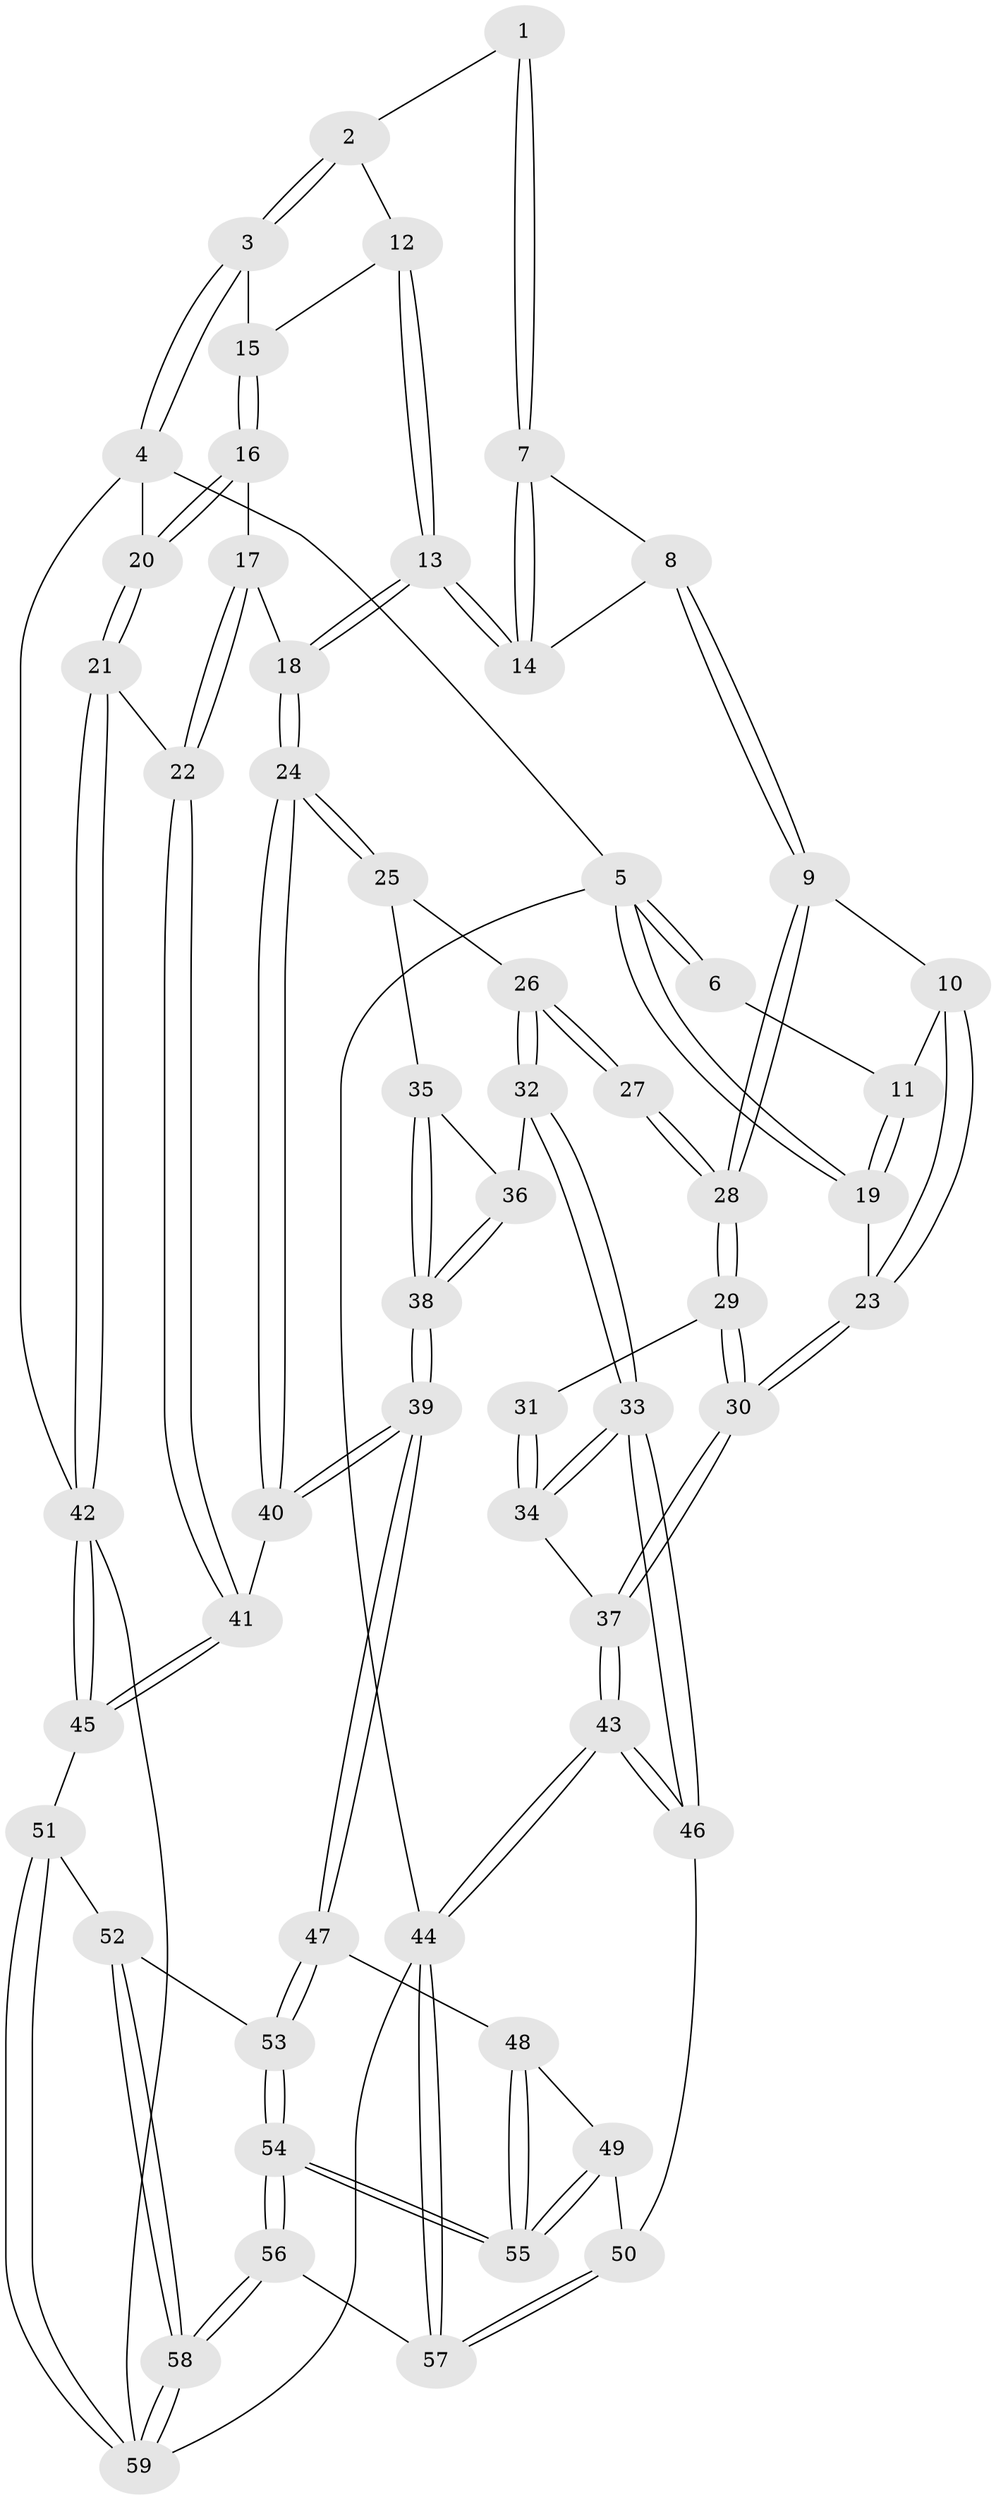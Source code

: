 // coarse degree distribution, {3: 0.11764705882352941, 4: 0.47058823529411764, 6: 0.11764705882352941, 5: 0.29411764705882354}
// Generated by graph-tools (version 1.1) at 2025/24/03/03/25 07:24:34]
// undirected, 59 vertices, 144 edges
graph export_dot {
graph [start="1"]
  node [color=gray90,style=filled];
  1 [pos="+0.473066230938375+0"];
  2 [pos="+0.4783555457378973+0"];
  3 [pos="+1+0"];
  4 [pos="+1+0"];
  5 [pos="+0+0"];
  6 [pos="+0.148211370122223+0"];
  7 [pos="+0.46667967270115096+0"];
  8 [pos="+0.3178853571096763+0.19380955890777746"];
  9 [pos="+0.2624727450216115+0.2111359905332131"];
  10 [pos="+0.22360687345660119+0.17505302466924547"];
  11 [pos="+0.1753622640437718+0.09972182621987606"];
  12 [pos="+0.5917844849765392+0.06694902080722195"];
  13 [pos="+0.5236561496320558+0.2562660354800974"];
  14 [pos="+0.47432841306193024+0.23461187654863966"];
  15 [pos="+0.6494531268209663+0.08072802999651907"];
  16 [pos="+0.8025441698327777+0.16805734119194032"];
  17 [pos="+0.7893437994563838+0.1857880206974176"];
  18 [pos="+0.5731441966502766+0.3242599253583428"];
  19 [pos="+0+0.15012684116492542"];
  20 [pos="+1+0"];
  21 [pos="+1+0.36316645581985146"];
  22 [pos="+0.8417207769356156+0.4891772922509535"];
  23 [pos="+0+0.2915373208412398"];
  24 [pos="+0.5781687011803666+0.4461130996484588"];
  25 [pos="+0.2784099671711278+0.3810889689251702"];
  26 [pos="+0.2608885691126893+0.36634175568949334"];
  27 [pos="+0.25926500765707045+0.3641937496893039"];
  28 [pos="+0.26017964906709357+0.21847676777791522"];
  29 [pos="+0+0.3575901779883112"];
  30 [pos="+0+0.37771469537607766"];
  31 [pos="+0.17526913802439026+0.4075161632825445"];
  32 [pos="+0.2027514960473168+0.608047633293618"];
  33 [pos="+0.18556356511038122+0.6109515230218148"];
  34 [pos="+0.13458897664949213+0.5185702277214994"];
  35 [pos="+0.2975148078565417+0.43931566609328"];
  36 [pos="+0.23772077042366577+0.6099037092666676"];
  37 [pos="+0+0.3928998611898743"];
  38 [pos="+0.44388004743259174+0.653309664003621"];
  39 [pos="+0.4699796168900063+0.6642859766847223"];
  40 [pos="+0.5959722032312436+0.5003227492478589"];
  41 [pos="+0.7905526268421192+0.5332695372780094"];
  42 [pos="+1+0.7996725446008263"];
  43 [pos="+0+0.8544219429058713"];
  44 [pos="+0+1"];
  45 [pos="+0.8916441954972953+0.7687043267661255"];
  46 [pos="+0.025353465775096846+0.7815348588189104"];
  47 [pos="+0.47010826124786814+0.6696850683919215"];
  48 [pos="+0.35463658575564494+0.7744507803479933"];
  49 [pos="+0.2753731112699982+0.8314296753178854"];
  50 [pos="+0.22424463396319178+0.8521483025695766"];
  51 [pos="+0.8129440987833157+0.8542606968362282"];
  52 [pos="+0.6158193289607093+0.8499984303980153"];
  53 [pos="+0.552868764742739+0.820331470556748"];
  54 [pos="+0.4281288915277545+1"];
  55 [pos="+0.39004199162723663+0.95767540731386"];
  56 [pos="+0.37780287047551386+1"];
  57 [pos="+0.30445450865705725+1"];
  58 [pos="+0.651204032814775+1"];
  59 [pos="+0.8650077007136099+1"];
  1 -- 2;
  1 -- 7;
  1 -- 7;
  2 -- 3;
  2 -- 3;
  2 -- 12;
  3 -- 4;
  3 -- 4;
  3 -- 15;
  4 -- 5;
  4 -- 20;
  4 -- 42;
  5 -- 6;
  5 -- 6;
  5 -- 19;
  5 -- 19;
  5 -- 44;
  6 -- 11;
  7 -- 8;
  7 -- 14;
  7 -- 14;
  8 -- 9;
  8 -- 9;
  8 -- 14;
  9 -- 10;
  9 -- 28;
  9 -- 28;
  10 -- 11;
  10 -- 23;
  10 -- 23;
  11 -- 19;
  11 -- 19;
  12 -- 13;
  12 -- 13;
  12 -- 15;
  13 -- 14;
  13 -- 14;
  13 -- 18;
  13 -- 18;
  15 -- 16;
  15 -- 16;
  16 -- 17;
  16 -- 20;
  16 -- 20;
  17 -- 18;
  17 -- 22;
  17 -- 22;
  18 -- 24;
  18 -- 24;
  19 -- 23;
  20 -- 21;
  20 -- 21;
  21 -- 22;
  21 -- 42;
  21 -- 42;
  22 -- 41;
  22 -- 41;
  23 -- 30;
  23 -- 30;
  24 -- 25;
  24 -- 25;
  24 -- 40;
  24 -- 40;
  25 -- 26;
  25 -- 35;
  26 -- 27;
  26 -- 27;
  26 -- 32;
  26 -- 32;
  27 -- 28;
  27 -- 28;
  28 -- 29;
  28 -- 29;
  29 -- 30;
  29 -- 30;
  29 -- 31;
  30 -- 37;
  30 -- 37;
  31 -- 34;
  31 -- 34;
  32 -- 33;
  32 -- 33;
  32 -- 36;
  33 -- 34;
  33 -- 34;
  33 -- 46;
  33 -- 46;
  34 -- 37;
  35 -- 36;
  35 -- 38;
  35 -- 38;
  36 -- 38;
  36 -- 38;
  37 -- 43;
  37 -- 43;
  38 -- 39;
  38 -- 39;
  39 -- 40;
  39 -- 40;
  39 -- 47;
  39 -- 47;
  40 -- 41;
  41 -- 45;
  41 -- 45;
  42 -- 45;
  42 -- 45;
  42 -- 59;
  43 -- 44;
  43 -- 44;
  43 -- 46;
  43 -- 46;
  44 -- 57;
  44 -- 57;
  44 -- 59;
  45 -- 51;
  46 -- 50;
  47 -- 48;
  47 -- 53;
  47 -- 53;
  48 -- 49;
  48 -- 55;
  48 -- 55;
  49 -- 50;
  49 -- 55;
  49 -- 55;
  50 -- 57;
  50 -- 57;
  51 -- 52;
  51 -- 59;
  51 -- 59;
  52 -- 53;
  52 -- 58;
  52 -- 58;
  53 -- 54;
  53 -- 54;
  54 -- 55;
  54 -- 55;
  54 -- 56;
  54 -- 56;
  56 -- 57;
  56 -- 58;
  56 -- 58;
  58 -- 59;
  58 -- 59;
}
